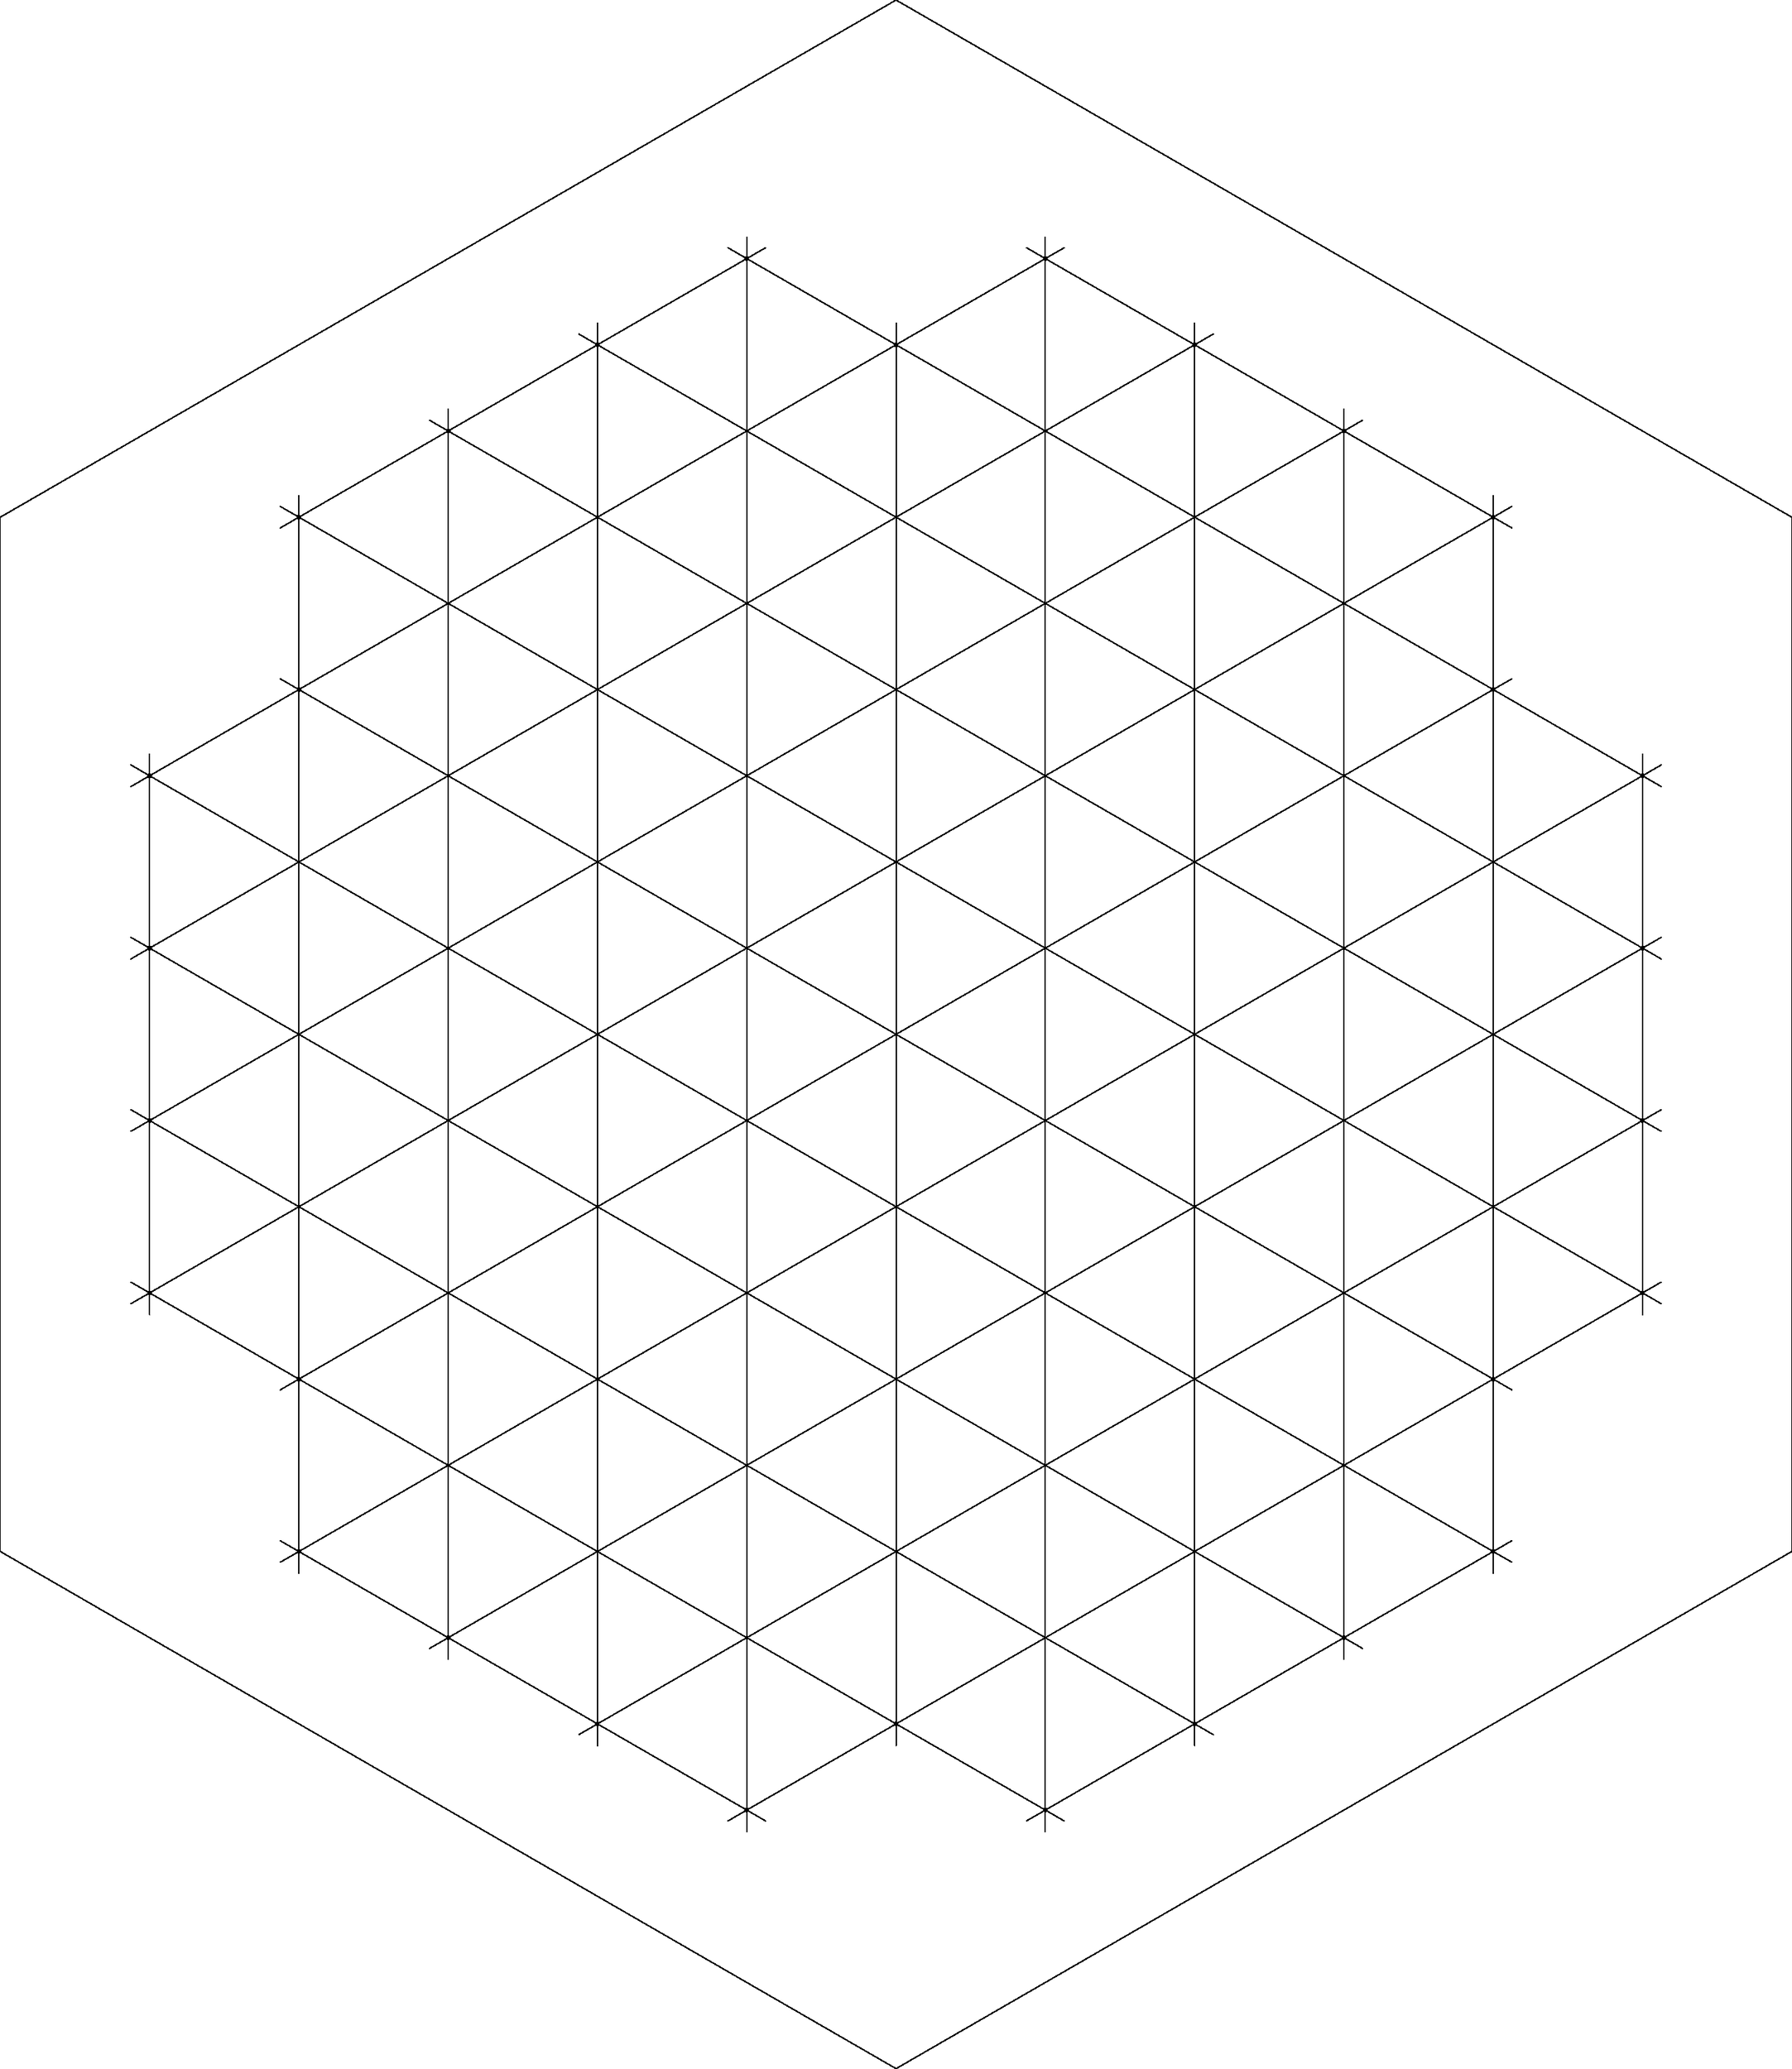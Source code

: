 unitsize(1mm);

real trianglesidelength = 138.0/3;
transform s = scale(trianglesidelength);
real extensionlength = 5.76;
real extensionfraction = extensionlength/trianglesidelength;

// You might need to adjust this for your laser cutter
pen cutpen = black+linewidth(.001inches);

// This code is based on an up, downright coordinate system centered at a1.
// (a1 is actually just off the lower-left corner of the board; not a legal position)
pair dr = rotate(60)*down;
pair a1 = (0,0); // also one corner of the bounding hexagon

// We first define the board edge points, going clockwise around the board.

// Funny inner corner 
pair b2 = 1*dr + 1*up;

// Bottom-left edge
pair b1 = 1*dr + 0*up; 
pair c1 = 2*dr + 0*up;
pair d1 = 3*dr + 0*up;
pair e1 = 4*dr + 0*up;

// Funny inner corner
pair f2 = 5*dr + 1*up; 
 
// Bottom-right edge
pair g2 = 6*dr + 1*up;
pair h3 = 7*dr + 2*up;
pair i4 = 8*dr + 3*up;
pair j5 = 9*dr + 4*up;

// Funny inner corner
pair j6 = 9*dr + 5*up;

// Right edge of the board
pair k7 = 10*dr + 6*up;
pair k8 = 10*dr + 7*up;
pair k9 = 10*dr + 8*up;
pair k10 = 10*dr + 9*up;

// Funny inner corner
pair j10 = 9*dr + 9*up;
 
// Top-right edge
pair j11 = 9*dr + 10*up;
pair i11 = 8*dr + 10*up;
pair h11 = 7*dr + 10*up;
pair g11 = 6*dr + 10*up;

// Funny inner corner
pair f10 = 5*dr + 9*up;

// Top-left edge
pair e10 = 4*dr + 9*up;
pair d9 = 3*dr + 8*up;
pair c8 = 2*dr + 7*up;
pair b7 = 1*dr + 6*up;

// Funny inner corner
pair b6 = 1*dr + 5*up;

// Left edge
pair a5 = 0*dr + 4*up;
pair a4 = 0*dr + 3*up;
pair a3 = 0*dr + 2*up;
pair a2 = 0*dr + 1*up;

// Define the vertical lines
pair ext = extensionfraction*up;  // extension vector
path[] uplines = a2-ext -- a5+ext
				^^b1-ext -- b7+ext
				^^c1-ext -- c8+ext
				^^d1-ext -- d9+ext
				^^e1-ext -- e10+ext
				^^f2-ext -- f10+ext
				^^g2-ext -- g11+ext
				^^h3-ext -- h11+ext
				^^i4-ext -- i11+ext
				^^j5-ext -- j11+ext
				^^k7-ext -- k10+ext;

// Define the other lines by rotation about the board center.
pair boardcenter = f2 + 4*up;
path[] uprightlines = rotate(-60, boardcenter)*uplines;
path[] upleftlines = rotate(60, boardcenter)*uplines;

// Define a hexagonal boundary for the board
pair hoc = a1-(dr+up); // Hexagon outer corner
path[] hexagon = hoc
				--rotate(60,boardcenter)*hoc
				--rotate(2*60,boardcenter)*hoc
				--rotate(3*60,boardcenter)*hoc
				--rotate(4*60,boardcenter)*hoc
				--rotate(5*60,boardcenter)*hoc
			--cycle;	

// Draw the outer edge as dots 
if(true){
	dot(s*b2);
	dot(s*b1);
	dot(s*c1);
	dot(s*d1);
	dot(s*e1);
	dot(s*f2);
	dot(s*g2);
	dot(s*h3);
	dot(s*i4);
	dot(s*j5);
	dot(s*j6);
	dot(s*k7);
	dot(s*k8);
	dot(s*k9);
	dot(s*k10);
	dot(s*j10);
	dot(s*j11);
	dot(s*i11);
	dot(s*h11);
	dot(s*g11);
	dot(s*f10);
	dot(s*e10);
	dot(s*d9);
	dot(s*c8);
	dot(s*b7);
	dot(s*b6);
	dot(s*a5);
	dot(s*a4);
	dot(s*a3);
	dot(s*a2);
}

// Draw the lines
draw(s*hexagon);
draw(s*uplines);
draw(s*uprightlines);
draw(s*upleftlines);

